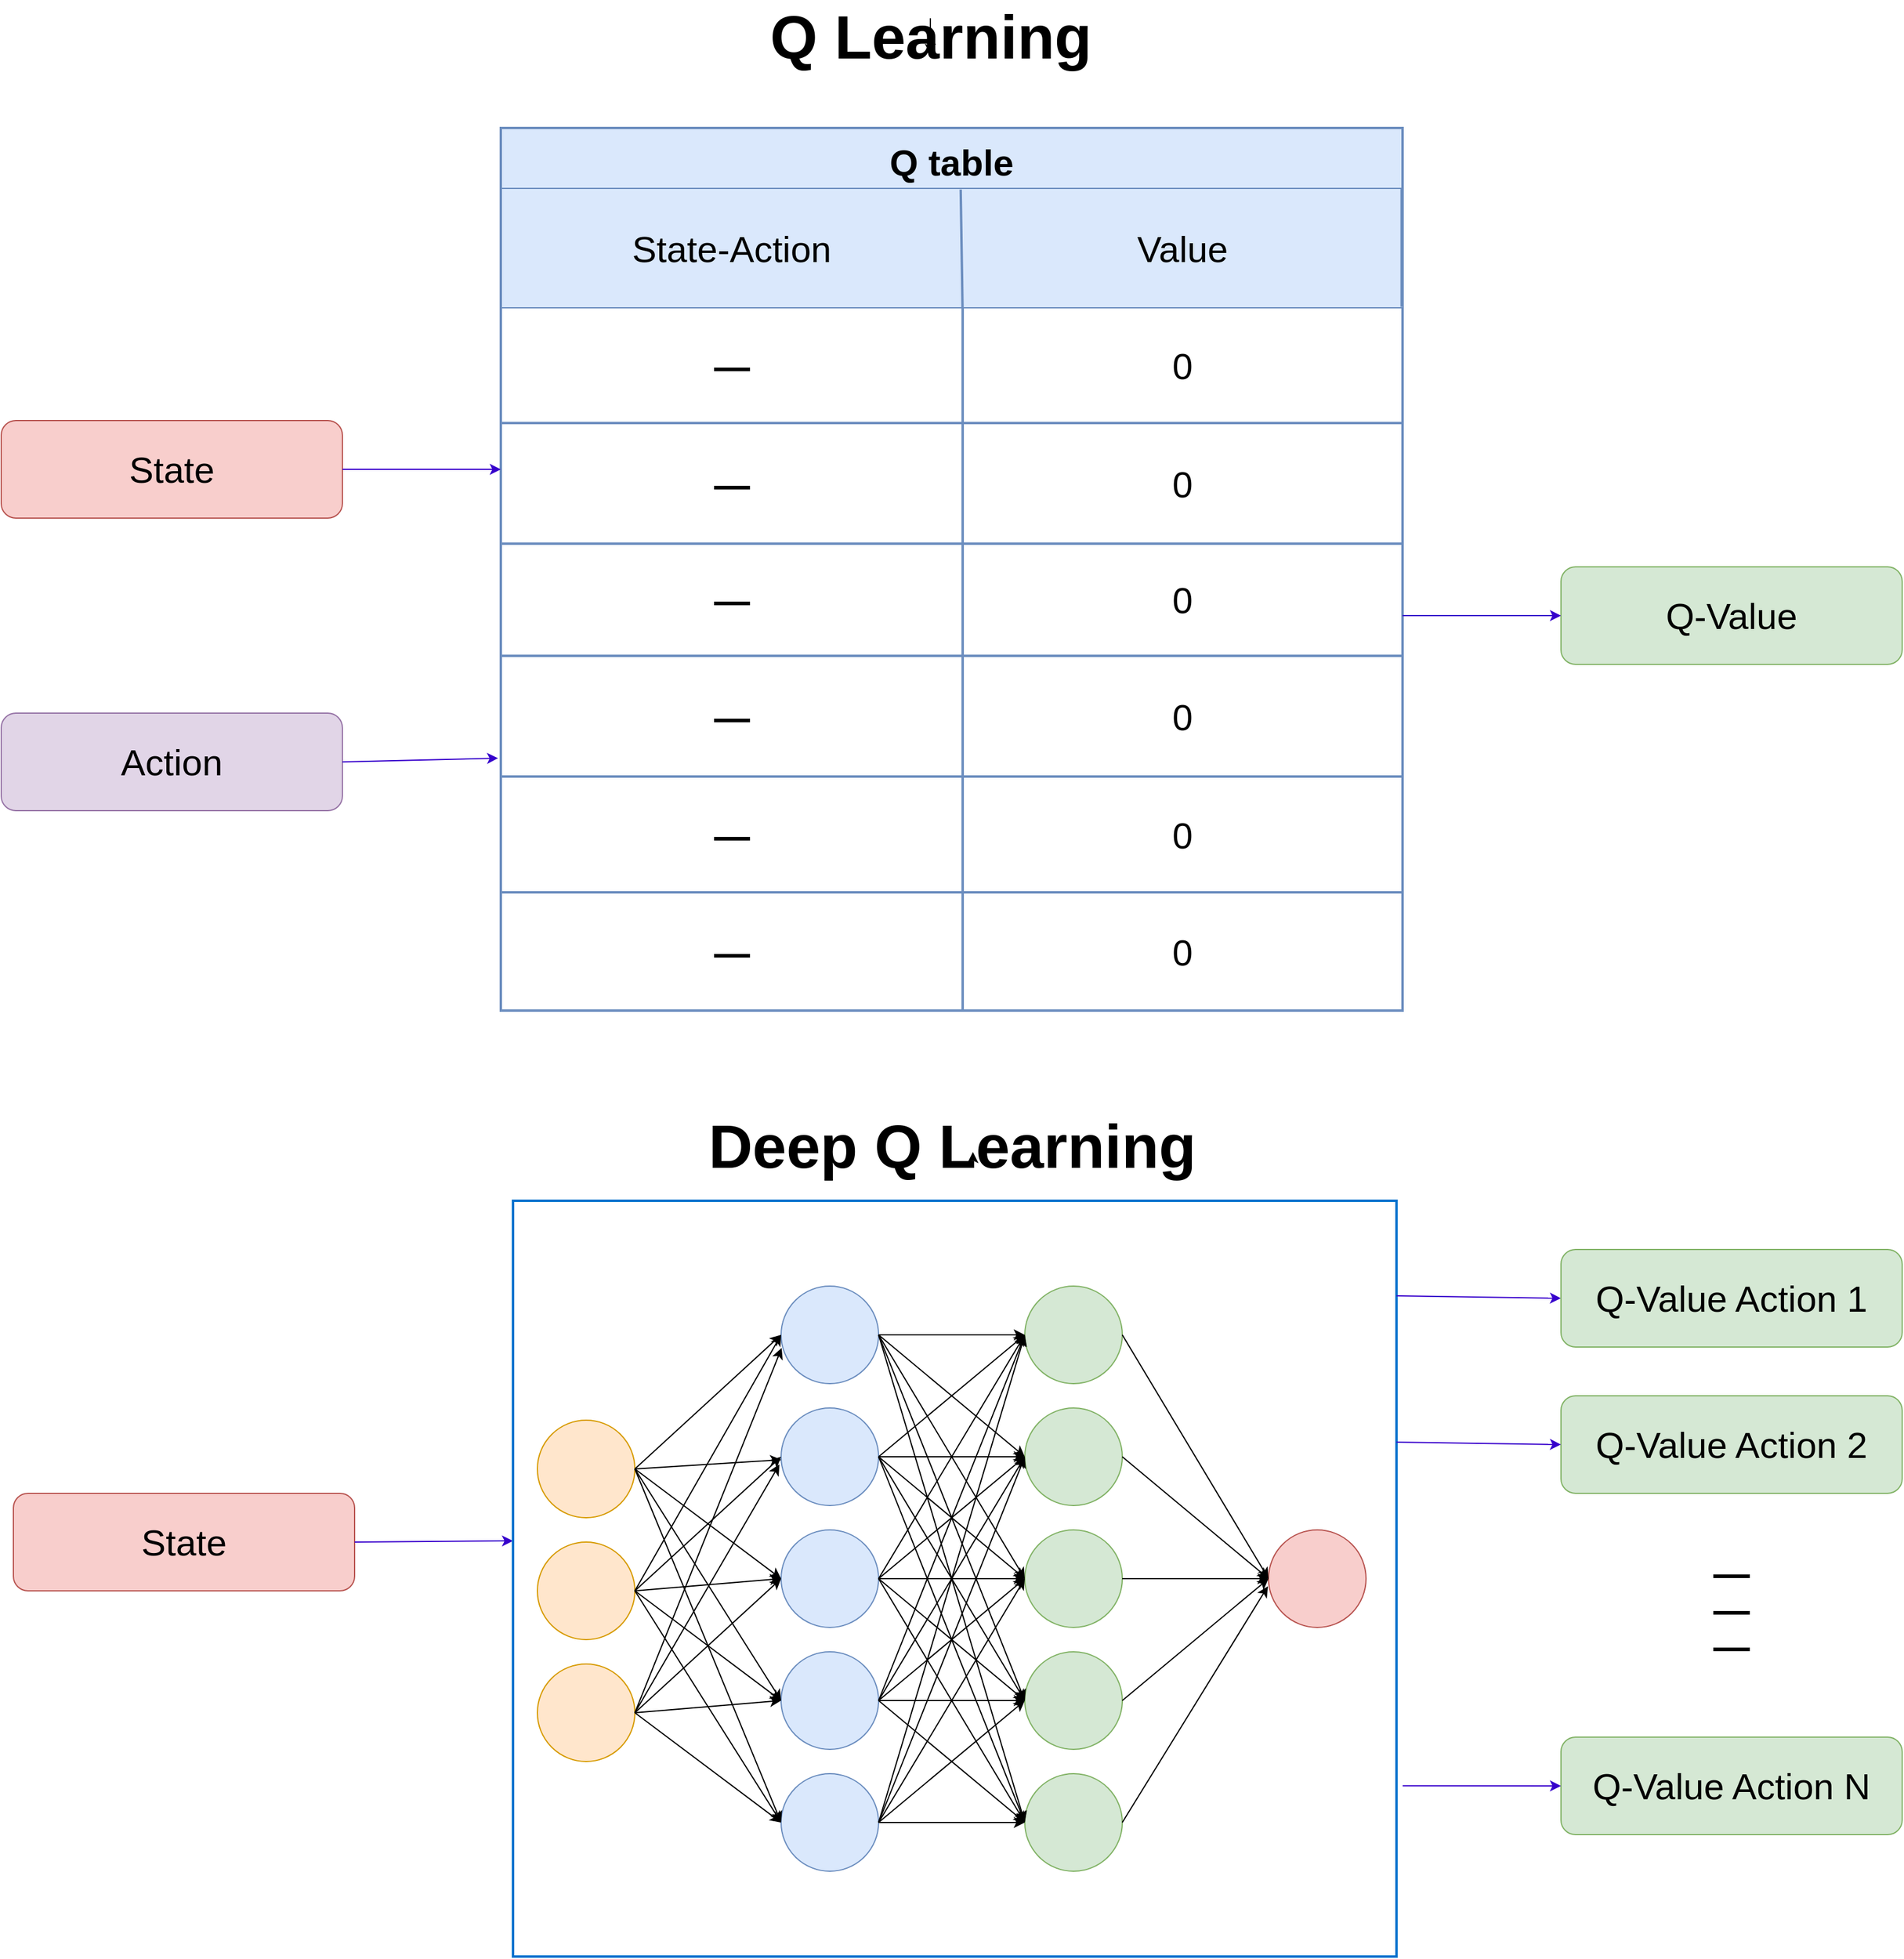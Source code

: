 <mxfile version="21.1.7" type="device">
  <diagram name="Page-1" id="Z9gK9LIWbVvcOf8o23d2">
    <mxGraphModel dx="6338" dy="4316" grid="1" gridSize="10" guides="1" tooltips="1" connect="1" arrows="1" fold="1" page="1" pageScale="1" pageWidth="850" pageHeight="1100" math="0" shadow="0">
      <root>
        <mxCell id="0" />
        <mxCell id="1" parent="0" />
        <mxCell id="xJhnfynAFVNyftUKvXe--17" value="Q table" style="shape=table;startSize=50;container=1;collapsible=0;childLayout=tableLayout;strokeColor=#6C8EBF;fontSize=30;fillColor=#dae8fc;strokeWidth=2;fontStyle=1" parent="1" vertex="1">
          <mxGeometry x="50" y="-40" width="740" height="724" as="geometry" />
        </mxCell>
        <mxCell id="xJhnfynAFVNyftUKvXe--33" style="shape=tableRow;horizontal=0;startSize=0;swimlaneHead=0;swimlaneBody=0;strokeColor=default;top=0;left=0;bottom=0;right=0;collapsible=0;dropTarget=0;fillColor=none;points=[[0,0.5],[1,0.5]];portConstraint=eastwest;fontSize=16;strokeWidth=17;" parent="xJhnfynAFVNyftUKvXe--17" vertex="1">
          <mxGeometry y="50" width="740" height="97" as="geometry" />
        </mxCell>
        <mxCell id="xJhnfynAFVNyftUKvXe--34" value="&lt;font style=&quot;font-size: 30px;&quot;&gt;State-Action&lt;/font&gt;" style="shape=partialRectangle;html=1;whiteSpace=wrap;connectable=0;strokeColor=default;overflow=hidden;fillColor=#dae8fc;top=0;left=0;bottom=0;right=0;pointerEvents=1;fontSize=16;strokeWidth=2;" parent="xJhnfynAFVNyftUKvXe--33" vertex="1">
          <mxGeometry width="379" height="97" as="geometry">
            <mxRectangle width="379" height="97" as="alternateBounds" />
          </mxGeometry>
        </mxCell>
        <mxCell id="xJhnfynAFVNyftUKvXe--35" value="&lt;font style=&quot;font-size: 30px;&quot;&gt;Value&lt;/font&gt;" style="shape=partialRectangle;html=1;whiteSpace=wrap;connectable=0;strokeColor=#6c8ebf;overflow=hidden;fillColor=#dae8fc;top=0;left=0;bottom=0;right=0;pointerEvents=1;fontSize=16;strokeWidth=2;" parent="xJhnfynAFVNyftUKvXe--33" vertex="1">
          <mxGeometry x="379" width="361" height="97" as="geometry">
            <mxRectangle width="361" height="97" as="alternateBounds" />
          </mxGeometry>
        </mxCell>
        <mxCell id="xJhnfynAFVNyftUKvXe--18" value="" style="shape=tableRow;horizontal=0;startSize=0;swimlaneHead=0;swimlaneBody=0;strokeColor=inherit;top=0;left=0;bottom=0;right=0;collapsible=0;dropTarget=0;fillColor=none;points=[[0,0.5],[1,0.5]];portConstraint=eastwest;fontSize=16;" parent="xJhnfynAFVNyftUKvXe--17" vertex="1">
          <mxGeometry y="147" width="740" height="95" as="geometry" />
        </mxCell>
        <mxCell id="xJhnfynAFVNyftUKvXe--30" value="&lt;font style=&quot;font-size: 30px;&quot;&gt;&lt;b&gt;—&lt;/b&gt;&lt;/font&gt;" style="shape=partialRectangle;html=1;whiteSpace=wrap;connectable=0;strokeColor=inherit;overflow=hidden;fillColor=none;top=0;left=0;bottom=0;right=0;pointerEvents=1;fontSize=16;" parent="xJhnfynAFVNyftUKvXe--18" vertex="1">
          <mxGeometry width="379" height="95" as="geometry">
            <mxRectangle width="379" height="95" as="alternateBounds" />
          </mxGeometry>
        </mxCell>
        <mxCell id="xJhnfynAFVNyftUKvXe--19" value="&lt;font style=&quot;font-size: 30px;&quot;&gt;0&lt;/font&gt;" style="shape=partialRectangle;html=1;whiteSpace=wrap;connectable=0;strokeColor=inherit;overflow=hidden;fillColor=none;top=0;left=0;bottom=0;right=0;pointerEvents=1;fontSize=16;" parent="xJhnfynAFVNyftUKvXe--18" vertex="1">
          <mxGeometry x="379" width="361" height="95" as="geometry">
            <mxRectangle width="361" height="95" as="alternateBounds" />
          </mxGeometry>
        </mxCell>
        <mxCell id="xJhnfynAFVNyftUKvXe--22" value="" style="shape=tableRow;horizontal=0;startSize=0;swimlaneHead=0;swimlaneBody=0;strokeColor=inherit;top=0;left=0;bottom=0;right=0;collapsible=0;dropTarget=0;fillColor=none;points=[[0,0.5],[1,0.5]];portConstraint=eastwest;fontSize=16;" parent="xJhnfynAFVNyftUKvXe--17" vertex="1">
          <mxGeometry y="242" width="740" height="99" as="geometry" />
        </mxCell>
        <mxCell id="xJhnfynAFVNyftUKvXe--31" value="—" style="shape=partialRectangle;html=1;whiteSpace=wrap;connectable=0;strokeColor=inherit;overflow=hidden;fillColor=none;top=0;left=0;bottom=0;right=0;pointerEvents=1;fontSize=30;fontStyle=1" parent="xJhnfynAFVNyftUKvXe--22" vertex="1">
          <mxGeometry width="379" height="99" as="geometry">
            <mxRectangle width="379" height="99" as="alternateBounds" />
          </mxGeometry>
        </mxCell>
        <mxCell id="xJhnfynAFVNyftUKvXe--23" value="&lt;font style=&quot;font-size: 30px;&quot;&gt;0&lt;/font&gt;" style="shape=partialRectangle;html=1;whiteSpace=wrap;connectable=0;strokeColor=inherit;overflow=hidden;fillColor=none;top=0;left=0;bottom=0;right=0;pointerEvents=1;fontSize=16;" parent="xJhnfynAFVNyftUKvXe--22" vertex="1">
          <mxGeometry x="379" width="361" height="99" as="geometry">
            <mxRectangle width="361" height="99" as="alternateBounds" />
          </mxGeometry>
        </mxCell>
        <mxCell id="xJhnfynAFVNyftUKvXe--26" value="" style="shape=tableRow;horizontal=0;startSize=0;swimlaneHead=0;swimlaneBody=0;strokeColor=inherit;top=0;left=0;bottom=0;right=0;collapsible=0;dropTarget=0;fillColor=none;points=[[0,0.5],[1,0.5]];portConstraint=eastwest;fontSize=16;" parent="xJhnfynAFVNyftUKvXe--17" vertex="1">
          <mxGeometry y="341" width="740" height="92" as="geometry" />
        </mxCell>
        <mxCell id="xJhnfynAFVNyftUKvXe--32" value="—" style="shape=partialRectangle;html=1;whiteSpace=wrap;connectable=0;strokeColor=inherit;overflow=hidden;fillColor=none;top=0;left=0;bottom=0;right=0;pointerEvents=1;fontSize=30;fontStyle=1" parent="xJhnfynAFVNyftUKvXe--26" vertex="1">
          <mxGeometry width="379" height="92" as="geometry">
            <mxRectangle width="379" height="92" as="alternateBounds" />
          </mxGeometry>
        </mxCell>
        <mxCell id="xJhnfynAFVNyftUKvXe--27" value="&lt;font style=&quot;font-size: 30px;&quot;&gt;0&lt;/font&gt;" style="shape=partialRectangle;html=1;whiteSpace=wrap;connectable=0;strokeColor=inherit;overflow=hidden;fillColor=none;top=0;left=0;bottom=0;right=0;pointerEvents=1;fontSize=16;" parent="xJhnfynAFVNyftUKvXe--26" vertex="1">
          <mxGeometry x="379" width="361" height="92" as="geometry">
            <mxRectangle width="361" height="92" as="alternateBounds" />
          </mxGeometry>
        </mxCell>
        <mxCell id="xJhnfynAFVNyftUKvXe--38" value="" style="shape=tableRow;horizontal=0;startSize=0;swimlaneHead=0;swimlaneBody=0;strokeColor=inherit;top=0;left=0;bottom=0;right=0;collapsible=0;dropTarget=0;fillColor=none;points=[[0,0.5],[1,0.5]];portConstraint=eastwest;fontSize=16;" parent="xJhnfynAFVNyftUKvXe--17" vertex="1">
          <mxGeometry y="433" width="740" height="99" as="geometry" />
        </mxCell>
        <mxCell id="xJhnfynAFVNyftUKvXe--39" value="—" style="shape=partialRectangle;html=1;whiteSpace=wrap;connectable=0;strokeColor=inherit;overflow=hidden;fillColor=none;top=0;left=0;bottom=0;right=0;pointerEvents=1;fontSize=30;fontStyle=1" parent="xJhnfynAFVNyftUKvXe--38" vertex="1">
          <mxGeometry width="379" height="99" as="geometry">
            <mxRectangle width="379" height="99" as="alternateBounds" />
          </mxGeometry>
        </mxCell>
        <mxCell id="xJhnfynAFVNyftUKvXe--40" value="0" style="shape=partialRectangle;html=1;whiteSpace=wrap;connectable=0;strokeColor=inherit;overflow=hidden;fillColor=none;top=0;left=0;bottom=0;right=0;pointerEvents=1;fontSize=30;" parent="xJhnfynAFVNyftUKvXe--38" vertex="1">
          <mxGeometry x="379" width="361" height="99" as="geometry">
            <mxRectangle width="361" height="99" as="alternateBounds" />
          </mxGeometry>
        </mxCell>
        <mxCell id="xJhnfynAFVNyftUKvXe--42" value="" style="shape=tableRow;horizontal=0;startSize=0;swimlaneHead=0;swimlaneBody=0;strokeColor=inherit;top=0;left=0;bottom=0;right=0;collapsible=0;dropTarget=0;fillColor=none;points=[[0,0.5],[1,0.5]];portConstraint=eastwest;fontSize=16;" parent="xJhnfynAFVNyftUKvXe--17" vertex="1">
          <mxGeometry y="532" width="740" height="95" as="geometry" />
        </mxCell>
        <mxCell id="xJhnfynAFVNyftUKvXe--43" value="—" style="shape=partialRectangle;html=1;whiteSpace=wrap;connectable=0;strokeColor=inherit;overflow=hidden;fillColor=none;top=0;left=0;bottom=0;right=0;pointerEvents=1;fontSize=30;fontStyle=1" parent="xJhnfynAFVNyftUKvXe--42" vertex="1">
          <mxGeometry width="379" height="95" as="geometry">
            <mxRectangle width="379" height="95" as="alternateBounds" />
          </mxGeometry>
        </mxCell>
        <mxCell id="xJhnfynAFVNyftUKvXe--44" value="0" style="shape=partialRectangle;html=1;whiteSpace=wrap;connectable=0;strokeColor=inherit;overflow=hidden;fillColor=none;top=0;left=0;bottom=0;right=0;pointerEvents=1;fontSize=30;" parent="xJhnfynAFVNyftUKvXe--42" vertex="1">
          <mxGeometry x="379" width="361" height="95" as="geometry">
            <mxRectangle width="361" height="95" as="alternateBounds" />
          </mxGeometry>
        </mxCell>
        <mxCell id="xJhnfynAFVNyftUKvXe--45" value="" style="shape=tableRow;horizontal=0;startSize=0;swimlaneHead=0;swimlaneBody=0;strokeColor=inherit;top=0;left=0;bottom=0;right=0;collapsible=0;dropTarget=0;fillColor=none;points=[[0,0.5],[1,0.5]];portConstraint=eastwest;fontSize=16;" parent="xJhnfynAFVNyftUKvXe--17" vertex="1">
          <mxGeometry y="627" width="740" height="97" as="geometry" />
        </mxCell>
        <mxCell id="xJhnfynAFVNyftUKvXe--46" value="—" style="shape=partialRectangle;html=1;whiteSpace=wrap;connectable=0;strokeColor=inherit;overflow=hidden;fillColor=none;top=0;left=0;bottom=0;right=0;pointerEvents=1;fontSize=30;fontStyle=1" parent="xJhnfynAFVNyftUKvXe--45" vertex="1">
          <mxGeometry width="379" height="97" as="geometry">
            <mxRectangle width="379" height="97" as="alternateBounds" />
          </mxGeometry>
        </mxCell>
        <mxCell id="xJhnfynAFVNyftUKvXe--47" value="0" style="shape=partialRectangle;html=1;whiteSpace=wrap;connectable=0;strokeColor=inherit;overflow=hidden;fillColor=none;top=0;left=0;bottom=0;right=0;pointerEvents=1;fontSize=30;" parent="xJhnfynAFVNyftUKvXe--45" vertex="1">
          <mxGeometry x="379" width="361" height="97" as="geometry">
            <mxRectangle width="361" height="97" as="alternateBounds" />
          </mxGeometry>
        </mxCell>
        <mxCell id="924K4C8H1iJHEnkEFE0U-1" value="" style="endArrow=none;html=1;rounded=0;strokeWidth=2;exitX=0.999;exitY=-0.003;exitDx=0;exitDy=0;exitPerimeter=0;entryX=0.999;entryY=0.998;entryDx=0;entryDy=0;entryPerimeter=0;startSize=17;endSize=30;sourcePerimeterSpacing=13;targetPerimeterSpacing=14;strokeColor=#6C8EBF;" edge="1" parent="xJhnfynAFVNyftUKvXe--17" source="xJhnfynAFVNyftUKvXe--33" target="xJhnfynAFVNyftUKvXe--33">
          <mxGeometry width="50" height="50" relative="1" as="geometry">
            <mxPoint x="800" y="30" as="sourcePoint" />
            <mxPoint x="790" y="60" as="targetPoint" />
            <Array as="points" />
          </mxGeometry>
        </mxCell>
        <mxCell id="924K4C8H1iJHEnkEFE0U-2" value="" style="endArrow=none;html=1;rounded=0;strokeWidth=2;entryX=0.512;entryY=1.005;entryDx=0;entryDy=0;entryPerimeter=0;startSize=17;endSize=30;sourcePerimeterSpacing=13;targetPerimeterSpacing=14;strokeColor=#6C8EBF;exitX=0.51;exitY=0.005;exitDx=0;exitDy=0;exitPerimeter=0;" edge="1" parent="xJhnfynAFVNyftUKvXe--17" source="xJhnfynAFVNyftUKvXe--33" target="xJhnfynAFVNyftUKvXe--33">
          <mxGeometry width="50" height="50" relative="1" as="geometry">
            <mxPoint x="380" y="50" as="sourcePoint" />
            <mxPoint x="380" y="133" as="targetPoint" />
            <Array as="points" />
          </mxGeometry>
        </mxCell>
        <mxCell id="924K4C8H1iJHEnkEFE0U-5" value="" style="endArrow=none;html=1;rounded=0;strokeWidth=2;exitX=0;exitY=-0.004;exitDx=0;exitDy=0;exitPerimeter=0;entryX=0;entryY=1.002;entryDx=0;entryDy=0;entryPerimeter=0;startSize=17;endSize=30;sourcePerimeterSpacing=13;targetPerimeterSpacing=14;strokeColor=#6C8EBF;" edge="1" parent="xJhnfynAFVNyftUKvXe--17" source="xJhnfynAFVNyftUKvXe--33" target="xJhnfynAFVNyftUKvXe--33">
          <mxGeometry width="50" height="50" relative="1" as="geometry">
            <mxPoint x="10" y="50" as="sourcePoint" />
            <mxPoint x="10" y="140" as="targetPoint" />
            <Array as="points" />
          </mxGeometry>
        </mxCell>
        <mxCell id="xJhnfynAFVNyftUKvXe--2" value="&lt;font style=&quot;font-size: 30px;&quot;&gt;Action&lt;/font&gt;" style="rounded=1;whiteSpace=wrap;html=1;fillColor=#e1d5e7;strokeColor=#9673a6;" parent="1" vertex="1">
          <mxGeometry x="-360" y="440" width="280" height="80" as="geometry" />
        </mxCell>
        <mxCell id="xJhnfynAFVNyftUKvXe--3" value="&lt;font style=&quot;font-size: 30px;&quot;&gt;State&lt;/font&gt;" style="rounded=1;whiteSpace=wrap;html=1;fillColor=#f8cecc;strokeColor=#b85450;" parent="1" vertex="1">
          <mxGeometry x="-360" y="200" width="280" height="80" as="geometry" />
        </mxCell>
        <mxCell id="xJhnfynAFVNyftUKvXe--48" value="Q-Value" style="rounded=1;whiteSpace=wrap;html=1;fillColor=#d5e8d4;strokeColor=#82b366;fontSize=30;" parent="1" vertex="1">
          <mxGeometry x="920" y="320" width="280" height="80" as="geometry" />
        </mxCell>
        <mxCell id="xJhnfynAFVNyftUKvXe--55" value="" style="endArrow=classic;html=1;rounded=0;exitX=1;exitY=0.5;exitDx=0;exitDy=0;fillColor=#6a00ff;strokeColor=#3700CC;" parent="1" source="xJhnfynAFVNyftUKvXe--3" edge="1">
          <mxGeometry width="50" height="50" relative="1" as="geometry">
            <mxPoint x="90" y="310" as="sourcePoint" />
            <mxPoint x="50" y="240" as="targetPoint" />
          </mxGeometry>
        </mxCell>
        <mxCell id="xJhnfynAFVNyftUKvXe--56" value="" style="endArrow=classic;html=1;rounded=0;exitX=1;exitY=0.5;exitDx=0;exitDy=0;fillColor=#6a00ff;strokeColor=#3700CC;entryX=-0.003;entryY=0.848;entryDx=0;entryDy=0;entryPerimeter=0;" parent="1" source="xJhnfynAFVNyftUKvXe--2" target="xJhnfynAFVNyftUKvXe--38" edge="1">
          <mxGeometry width="50" height="50" relative="1" as="geometry">
            <mxPoint x="10" y="290" as="sourcePoint" />
            <mxPoint x="50" y="470" as="targetPoint" />
          </mxGeometry>
        </mxCell>
        <mxCell id="xJhnfynAFVNyftUKvXe--57" value="" style="endArrow=classic;html=1;rounded=0;entryX=0;entryY=0.5;entryDx=0;entryDy=0;fillColor=#6a00ff;strokeColor=#3700CC;" parent="1" target="xJhnfynAFVNyftUKvXe--48" edge="1">
          <mxGeometry width="50" height="50" relative="1" as="geometry">
            <mxPoint x="790" y="360" as="sourcePoint" />
            <mxPoint x="220" y="240" as="targetPoint" />
          </mxGeometry>
        </mxCell>
        <mxCell id="xJhnfynAFVNyftUKvXe--58" value="&lt;font style=&quot;font-size: 50px;&quot;&gt;Q Learning&lt;/font&gt;" style="text;html=1;strokeColor=none;fillColor=none;align=center;verticalAlign=middle;whiteSpace=wrap;rounded=0;fontSize=50;fontStyle=1" parent="1" vertex="1">
          <mxGeometry x="247.5" y="-130" width="310" height="30" as="geometry" />
        </mxCell>
        <mxCell id="xJhnfynAFVNyftUKvXe--59" value="&lt;font style=&quot;font-size: 50px;&quot;&gt;Deep Q Learning&lt;/font&gt;" style="text;html=1;strokeColor=none;fillColor=none;align=center;verticalAlign=middle;whiteSpace=wrap;rounded=0;fontSize=50;fontStyle=1" parent="1" vertex="1">
          <mxGeometry x="217.5" y="780" width="405" height="30" as="geometry" />
        </mxCell>
        <mxCell id="xJhnfynAFVNyftUKvXe--60" value="&lt;font style=&quot;font-size: 30px;&quot;&gt;State&lt;/font&gt;" style="rounded=1;whiteSpace=wrap;html=1;fillColor=#f8cecc;strokeColor=#b85450;" parent="1" vertex="1">
          <mxGeometry x="-350" y="1080" width="280" height="80" as="geometry" />
        </mxCell>
        <mxCell id="xJhnfynAFVNyftUKvXe--61" value="" style="endArrow=classic;html=1;rounded=0;exitX=1;exitY=0.5;exitDx=0;exitDy=0;entryX=0;entryY=0.45;entryDx=0;entryDy=0;entryPerimeter=0;fillColor=#6a00ff;strokeColor=#3700CC;" parent="1" source="xJhnfynAFVNyftUKvXe--60" target="xJhnfynAFVNyftUKvXe--63" edge="1">
          <mxGeometry width="50" height="50" relative="1" as="geometry">
            <mxPoint x="110" y="1120" as="sourcePoint" />
            <mxPoint x="28" y="1067" as="targetPoint" />
          </mxGeometry>
        </mxCell>
        <mxCell id="xJhnfynAFVNyftUKvXe--63" value="" style="rounded=0;whiteSpace=wrap;html=1;strokeWidth=2;strokeColor=#0072CE;" parent="1" vertex="1">
          <mxGeometry x="60" y="840" width="725" height="620" as="geometry" />
        </mxCell>
        <mxCell id="xJhnfynAFVNyftUKvXe--67" value="" style="ellipse;whiteSpace=wrap;html=1;aspect=fixed;fillColor=#dae8fc;strokeColor=#6c8ebf;" parent="1" vertex="1">
          <mxGeometry x="280" y="910" width="80" height="80" as="geometry" />
        </mxCell>
        <mxCell id="xJhnfynAFVNyftUKvXe--68" value="" style="ellipse;whiteSpace=wrap;html=1;aspect=fixed;fillColor=#dae8fc;strokeColor=#6c8ebf;" parent="1" vertex="1">
          <mxGeometry x="280" y="1010" width="80" height="80" as="geometry" />
        </mxCell>
        <mxCell id="xJhnfynAFVNyftUKvXe--74" value="" style="ellipse;whiteSpace=wrap;html=1;aspect=fixed;fillColor=#dae8fc;strokeColor=#6c8ebf;" parent="1" vertex="1">
          <mxGeometry x="280" y="1110" width="80" height="80" as="geometry" />
        </mxCell>
        <mxCell id="xJhnfynAFVNyftUKvXe--83" style="edgeStyle=orthogonalEdgeStyle;rounded=0;orthogonalLoop=1;jettySize=auto;html=1;exitX=0.5;exitY=1;exitDx=0;exitDy=0;entryX=0.543;entryY=0.667;entryDx=0;entryDy=0;entryPerimeter=0;" parent="1" source="xJhnfynAFVNyftUKvXe--59" target="xJhnfynAFVNyftUKvXe--59" edge="1">
          <mxGeometry relative="1" as="geometry" />
        </mxCell>
        <mxCell id="xJhnfynAFVNyftUKvXe--84" value="" style="ellipse;whiteSpace=wrap;html=1;aspect=fixed;fillColor=#dae8fc;strokeColor=#6c8ebf;" parent="1" vertex="1">
          <mxGeometry x="280" y="1210" width="80" height="80" as="geometry" />
        </mxCell>
        <mxCell id="xJhnfynAFVNyftUKvXe--85" value="" style="ellipse;whiteSpace=wrap;html=1;aspect=fixed;fillColor=#dae8fc;strokeColor=#6c8ebf;" parent="1" vertex="1">
          <mxGeometry x="280" y="1310" width="80" height="80" as="geometry" />
        </mxCell>
        <mxCell id="xJhnfynAFVNyftUKvXe--86" value="" style="ellipse;whiteSpace=wrap;html=1;aspect=fixed;fillColor=#d5e8d4;strokeColor=#82b366;" parent="1" vertex="1">
          <mxGeometry x="480" y="910" width="80" height="80" as="geometry" />
        </mxCell>
        <mxCell id="xJhnfynAFVNyftUKvXe--87" value="" style="ellipse;whiteSpace=wrap;html=1;aspect=fixed;fillColor=#d5e8d4;strokeColor=#82b366;" parent="1" vertex="1">
          <mxGeometry x="480" y="1010" width="80" height="80" as="geometry" />
        </mxCell>
        <mxCell id="xJhnfynAFVNyftUKvXe--88" value="" style="ellipse;whiteSpace=wrap;html=1;aspect=fixed;fillColor=#d5e8d4;strokeColor=#82b366;" parent="1" vertex="1">
          <mxGeometry x="480" y="1110" width="80" height="80" as="geometry" />
        </mxCell>
        <mxCell id="xJhnfynAFVNyftUKvXe--89" value="" style="ellipse;whiteSpace=wrap;html=1;aspect=fixed;fillColor=#d5e8d4;strokeColor=#82b366;" parent="1" vertex="1">
          <mxGeometry x="480" y="1210" width="80" height="80" as="geometry" />
        </mxCell>
        <mxCell id="xJhnfynAFVNyftUKvXe--90" value="" style="ellipse;whiteSpace=wrap;html=1;aspect=fixed;fillColor=#d5e8d4;strokeColor=#82b366;" parent="1" vertex="1">
          <mxGeometry x="480" y="1310" width="80" height="80" as="geometry" />
        </mxCell>
        <mxCell id="xJhnfynAFVNyftUKvXe--91" value="" style="ellipse;whiteSpace=wrap;html=1;aspect=fixed;fillColor=#ffe6cc;strokeColor=#d79b00;" parent="1" vertex="1">
          <mxGeometry x="80" y="1020" width="80" height="80" as="geometry" />
        </mxCell>
        <mxCell id="xJhnfynAFVNyftUKvXe--92" value="" style="ellipse;whiteSpace=wrap;html=1;aspect=fixed;fillColor=#ffe6cc;strokeColor=#d79b00;" parent="1" vertex="1">
          <mxGeometry x="80" y="1120" width="80" height="80" as="geometry" />
        </mxCell>
        <mxCell id="xJhnfynAFVNyftUKvXe--93" value="" style="ellipse;whiteSpace=wrap;html=1;aspect=fixed;fillColor=#ffe6cc;strokeColor=#d79b00;" parent="1" vertex="1">
          <mxGeometry x="80" y="1220" width="80" height="80" as="geometry" />
        </mxCell>
        <mxCell id="xJhnfynAFVNyftUKvXe--95" value="" style="ellipse;whiteSpace=wrap;html=1;aspect=fixed;fillColor=#f8cecc;strokeColor=#b85450;" parent="1" vertex="1">
          <mxGeometry x="680" y="1110" width="80" height="80" as="geometry" />
        </mxCell>
        <mxCell id="xJhnfynAFVNyftUKvXe--97" value="" style="endArrow=classic;html=1;rounded=0;exitX=1;exitY=0.5;exitDx=0;exitDy=0;entryX=0;entryY=0.5;entryDx=0;entryDy=0;" parent="1" source="xJhnfynAFVNyftUKvXe--91" target="xJhnfynAFVNyftUKvXe--67" edge="1">
          <mxGeometry width="50" height="50" relative="1" as="geometry">
            <mxPoint x="-270" y="1290" as="sourcePoint" />
            <mxPoint x="-220" y="1240" as="targetPoint" />
          </mxGeometry>
        </mxCell>
        <mxCell id="xJhnfynAFVNyftUKvXe--98" value="" style="endArrow=classic;html=1;rounded=0;exitX=1;exitY=0.5;exitDx=0;exitDy=0;" parent="1" source="xJhnfynAFVNyftUKvXe--91" target="xJhnfynAFVNyftUKvXe--68" edge="1">
          <mxGeometry width="50" height="50" relative="1" as="geometry">
            <mxPoint x="180" y="1120" as="sourcePoint" />
            <mxPoint x="230" y="1070" as="targetPoint" />
          </mxGeometry>
        </mxCell>
        <mxCell id="xJhnfynAFVNyftUKvXe--99" value="" style="endArrow=classic;html=1;rounded=0;entryX=0;entryY=0.5;entryDx=0;entryDy=0;" parent="1" target="xJhnfynAFVNyftUKvXe--74" edge="1">
          <mxGeometry width="50" height="50" relative="1" as="geometry">
            <mxPoint x="160" y="1060" as="sourcePoint" />
            <mxPoint x="-130" y="1270" as="targetPoint" />
          </mxGeometry>
        </mxCell>
        <mxCell id="xJhnfynAFVNyftUKvXe--100" value="" style="endArrow=classic;html=1;rounded=0;entryX=0;entryY=0.5;entryDx=0;entryDy=0;" parent="1" target="xJhnfynAFVNyftUKvXe--84" edge="1">
          <mxGeometry width="50" height="50" relative="1" as="geometry">
            <mxPoint x="160" y="1060" as="sourcePoint" />
            <mxPoint x="-180" y="1350" as="targetPoint" />
          </mxGeometry>
        </mxCell>
        <mxCell id="xJhnfynAFVNyftUKvXe--101" value="" style="endArrow=classic;html=1;rounded=0;exitX=1;exitY=0.5;exitDx=0;exitDy=0;entryX=0;entryY=0.5;entryDx=0;entryDy=0;" parent="1" source="xJhnfynAFVNyftUKvXe--91" target="xJhnfynAFVNyftUKvXe--85" edge="1">
          <mxGeometry width="50" height="50" relative="1" as="geometry">
            <mxPoint x="-220" y="1360" as="sourcePoint" />
            <mxPoint x="-170" y="1310" as="targetPoint" />
          </mxGeometry>
        </mxCell>
        <mxCell id="xJhnfynAFVNyftUKvXe--102" value="" style="endArrow=classic;html=1;rounded=0;exitX=1;exitY=0.5;exitDx=0;exitDy=0;entryX=0;entryY=0.5;entryDx=0;entryDy=0;" parent="1" source="xJhnfynAFVNyftUKvXe--92" target="xJhnfynAFVNyftUKvXe--67" edge="1">
          <mxGeometry width="50" height="50" relative="1" as="geometry">
            <mxPoint x="-220" y="1380" as="sourcePoint" />
            <mxPoint x="-170" y="1330" as="targetPoint" />
          </mxGeometry>
        </mxCell>
        <mxCell id="xJhnfynAFVNyftUKvXe--103" value="" style="endArrow=classic;html=1;rounded=0;entryX=0;entryY=0.5;entryDx=0;entryDy=0;" parent="1" target="xJhnfynAFVNyftUKvXe--68" edge="1">
          <mxGeometry width="50" height="50" relative="1" as="geometry">
            <mxPoint x="160" y="1160" as="sourcePoint" />
            <mxPoint x="-150" y="1300" as="targetPoint" />
          </mxGeometry>
        </mxCell>
        <mxCell id="xJhnfynAFVNyftUKvXe--104" value="" style="endArrow=classic;html=1;rounded=0;entryX=0;entryY=0.5;entryDx=0;entryDy=0;" parent="1" target="xJhnfynAFVNyftUKvXe--74" edge="1">
          <mxGeometry width="50" height="50" relative="1" as="geometry">
            <mxPoint x="160" y="1160" as="sourcePoint" />
            <mxPoint x="-280" y="1290" as="targetPoint" />
          </mxGeometry>
        </mxCell>
        <mxCell id="xJhnfynAFVNyftUKvXe--105" value="" style="endArrow=classic;html=1;rounded=0;exitX=1;exitY=0.5;exitDx=0;exitDy=0;entryX=0;entryY=0.5;entryDx=0;entryDy=0;" parent="1" source="xJhnfynAFVNyftUKvXe--92" target="xJhnfynAFVNyftUKvXe--84" edge="1">
          <mxGeometry width="50" height="50" relative="1" as="geometry">
            <mxPoint x="-120" y="1390" as="sourcePoint" />
            <mxPoint x="-70" y="1340" as="targetPoint" />
          </mxGeometry>
        </mxCell>
        <mxCell id="xJhnfynAFVNyftUKvXe--106" value="" style="endArrow=classic;html=1;rounded=0;entryX=0;entryY=0.5;entryDx=0;entryDy=0;" parent="1" target="xJhnfynAFVNyftUKvXe--85" edge="1">
          <mxGeometry width="50" height="50" relative="1" as="geometry">
            <mxPoint x="160" y="1160" as="sourcePoint" />
            <mxPoint x="-90" y="1340" as="targetPoint" />
          </mxGeometry>
        </mxCell>
        <mxCell id="xJhnfynAFVNyftUKvXe--107" value="" style="endArrow=classic;html=1;rounded=0;exitX=1;exitY=0.5;exitDx=0;exitDy=0;entryX=0.006;entryY=0.635;entryDx=0;entryDy=0;entryPerimeter=0;" parent="1" source="xJhnfynAFVNyftUKvXe--93" target="xJhnfynAFVNyftUKvXe--67" edge="1">
          <mxGeometry width="50" height="50" relative="1" as="geometry">
            <mxPoint x="-80" y="1390" as="sourcePoint" />
            <mxPoint x="-30" y="1340" as="targetPoint" />
          </mxGeometry>
        </mxCell>
        <mxCell id="xJhnfynAFVNyftUKvXe--108" value="" style="endArrow=classic;html=1;rounded=0;entryX=-0.017;entryY=0.578;entryDx=0;entryDy=0;entryPerimeter=0;" parent="1" target="xJhnfynAFVNyftUKvXe--68" edge="1">
          <mxGeometry width="50" height="50" relative="1" as="geometry">
            <mxPoint x="160" y="1260" as="sourcePoint" />
            <mxPoint x="-80" y="1320" as="targetPoint" />
          </mxGeometry>
        </mxCell>
        <mxCell id="xJhnfynAFVNyftUKvXe--109" value="" style="endArrow=classic;html=1;rounded=0;exitX=1;exitY=0.5;exitDx=0;exitDy=0;entryX=0;entryY=0.5;entryDx=0;entryDy=0;" parent="1" source="xJhnfynAFVNyftUKvXe--93" target="xJhnfynAFVNyftUKvXe--74" edge="1">
          <mxGeometry width="50" height="50" relative="1" as="geometry">
            <mxPoint x="170" y="1330" as="sourcePoint" />
            <mxPoint x="220" y="1280" as="targetPoint" />
          </mxGeometry>
        </mxCell>
        <mxCell id="xJhnfynAFVNyftUKvXe--110" value="" style="endArrow=classic;html=1;rounded=0;exitX=1;exitY=0.5;exitDx=0;exitDy=0;entryX=0;entryY=0.5;entryDx=0;entryDy=0;" parent="1" source="xJhnfynAFVNyftUKvXe--93" target="xJhnfynAFVNyftUKvXe--84" edge="1">
          <mxGeometry width="50" height="50" relative="1" as="geometry">
            <mxPoint x="-80" y="1370" as="sourcePoint" />
            <mxPoint x="-30" y="1320" as="targetPoint" />
          </mxGeometry>
        </mxCell>
        <mxCell id="xJhnfynAFVNyftUKvXe--111" value="" style="endArrow=classic;html=1;rounded=0;exitX=1;exitY=0.5;exitDx=0;exitDy=0;" parent="1" source="xJhnfynAFVNyftUKvXe--93" edge="1">
          <mxGeometry width="50" height="50" relative="1" as="geometry">
            <mxPoint x="-100" y="1390" as="sourcePoint" />
            <mxPoint x="280" y="1350" as="targetPoint" />
          </mxGeometry>
        </mxCell>
        <mxCell id="xJhnfynAFVNyftUKvXe--112" value="" style="endArrow=classic;html=1;rounded=0;exitX=1;exitY=0.5;exitDx=0;exitDy=0;" parent="1" source="xJhnfynAFVNyftUKvXe--67" target="xJhnfynAFVNyftUKvXe--86" edge="1">
          <mxGeometry width="50" height="50" relative="1" as="geometry">
            <mxPoint x="380" y="1180" as="sourcePoint" />
            <mxPoint x="430" y="1130" as="targetPoint" />
          </mxGeometry>
        </mxCell>
        <mxCell id="xJhnfynAFVNyftUKvXe--113" value="" style="endArrow=classic;html=1;rounded=0;entryX=0;entryY=0.5;entryDx=0;entryDy=0;" parent="1" target="xJhnfynAFVNyftUKvXe--87" edge="1">
          <mxGeometry width="50" height="50" relative="1" as="geometry">
            <mxPoint x="360" y="950" as="sourcePoint" />
            <mxPoint x="-50" y="1320" as="targetPoint" />
          </mxGeometry>
        </mxCell>
        <mxCell id="xJhnfynAFVNyftUKvXe--114" value="" style="endArrow=classic;html=1;rounded=0;exitX=1;exitY=0.5;exitDx=0;exitDy=0;entryX=0;entryY=0.5;entryDx=0;entryDy=0;" parent="1" source="xJhnfynAFVNyftUKvXe--67" target="xJhnfynAFVNyftUKvXe--88" edge="1">
          <mxGeometry width="50" height="50" relative="1" as="geometry">
            <mxPoint x="380" y="1250" as="sourcePoint" />
            <mxPoint x="430" y="1200" as="targetPoint" />
          </mxGeometry>
        </mxCell>
        <mxCell id="xJhnfynAFVNyftUKvXe--115" value="" style="endArrow=classic;html=1;rounded=0;entryX=0;entryY=0.5;entryDx=0;entryDy=0;" parent="1" target="xJhnfynAFVNyftUKvXe--89" edge="1">
          <mxGeometry width="50" height="50" relative="1" as="geometry">
            <mxPoint x="360" y="950" as="sourcePoint" />
            <mxPoint x="420" y="1170" as="targetPoint" />
          </mxGeometry>
        </mxCell>
        <mxCell id="xJhnfynAFVNyftUKvXe--116" value="" style="endArrow=classic;html=1;rounded=0;entryX=0;entryY=0.5;entryDx=0;entryDy=0;" parent="1" target="xJhnfynAFVNyftUKvXe--90" edge="1">
          <mxGeometry width="50" height="50" relative="1" as="geometry">
            <mxPoint x="360" y="950" as="sourcePoint" />
            <mxPoint x="-90" y="1350" as="targetPoint" />
          </mxGeometry>
        </mxCell>
        <mxCell id="xJhnfynAFVNyftUKvXe--117" value="" style="endArrow=classic;html=1;rounded=0;exitX=1;exitY=0.5;exitDx=0;exitDy=0;entryX=0;entryY=0.5;entryDx=0;entryDy=0;" parent="1" source="xJhnfynAFVNyftUKvXe--68" target="xJhnfynAFVNyftUKvXe--86" edge="1">
          <mxGeometry width="50" height="50" relative="1" as="geometry">
            <mxPoint x="-110" y="1450" as="sourcePoint" />
            <mxPoint x="-60" y="1400" as="targetPoint" />
          </mxGeometry>
        </mxCell>
        <mxCell id="xJhnfynAFVNyftUKvXe--118" value="" style="endArrow=classic;html=1;rounded=0;exitX=1;exitY=0.5;exitDx=0;exitDy=0;" parent="1" source="xJhnfynAFVNyftUKvXe--68" edge="1">
          <mxGeometry width="50" height="50" relative="1" as="geometry">
            <mxPoint x="160" y="1410" as="sourcePoint" />
            <mxPoint x="480" y="1050" as="targetPoint" />
          </mxGeometry>
        </mxCell>
        <mxCell id="xJhnfynAFVNyftUKvXe--119" value="" style="endArrow=classic;html=1;rounded=0;" parent="1" edge="1">
          <mxGeometry width="50" height="50" relative="1" as="geometry">
            <mxPoint x="360" y="1050" as="sourcePoint" />
            <mxPoint x="480" y="1150" as="targetPoint" />
          </mxGeometry>
        </mxCell>
        <mxCell id="xJhnfynAFVNyftUKvXe--120" value="" style="endArrow=classic;html=1;rounded=0;exitX=1;exitY=0.5;exitDx=0;exitDy=0;entryX=0;entryY=0.5;entryDx=0;entryDy=0;" parent="1" source="xJhnfynAFVNyftUKvXe--68" target="xJhnfynAFVNyftUKvXe--89" edge="1">
          <mxGeometry width="50" height="50" relative="1" as="geometry">
            <mxPoint x="380" y="1350" as="sourcePoint" />
            <mxPoint x="430" y="1300" as="targetPoint" />
          </mxGeometry>
        </mxCell>
        <mxCell id="xJhnfynAFVNyftUKvXe--121" value="" style="endArrow=classic;html=1;rounded=0;entryX=0;entryY=0.5;entryDx=0;entryDy=0;" parent="1" target="xJhnfynAFVNyftUKvXe--90" edge="1">
          <mxGeometry width="50" height="50" relative="1" as="geometry">
            <mxPoint x="360" y="1050" as="sourcePoint" />
            <mxPoint x="400" y="1310" as="targetPoint" />
          </mxGeometry>
        </mxCell>
        <mxCell id="xJhnfynAFVNyftUKvXe--122" value="" style="endArrow=classic;html=1;rounded=0;exitX=1;exitY=0.5;exitDx=0;exitDy=0;" parent="1" source="xJhnfynAFVNyftUKvXe--74" edge="1">
          <mxGeometry width="50" height="50" relative="1" as="geometry">
            <mxPoint x="390" y="1400" as="sourcePoint" />
            <mxPoint x="480" y="950" as="targetPoint" />
          </mxGeometry>
        </mxCell>
        <mxCell id="xJhnfynAFVNyftUKvXe--123" value="" style="endArrow=classic;html=1;rounded=0;exitX=1;exitY=0.5;exitDx=0;exitDy=0;entryX=0;entryY=0.5;entryDx=0;entryDy=0;" parent="1" source="xJhnfynAFVNyftUKvXe--74" target="xJhnfynAFVNyftUKvXe--87" edge="1">
          <mxGeometry width="50" height="50" relative="1" as="geometry">
            <mxPoint x="380" y="1360" as="sourcePoint" />
            <mxPoint x="430" y="1310" as="targetPoint" />
          </mxGeometry>
        </mxCell>
        <mxCell id="xJhnfynAFVNyftUKvXe--124" value="" style="endArrow=classic;html=1;rounded=0;entryX=0;entryY=0.5;entryDx=0;entryDy=0;" parent="1" target="xJhnfynAFVNyftUKvXe--88" edge="1">
          <mxGeometry width="50" height="50" relative="1" as="geometry">
            <mxPoint x="360" y="1150" as="sourcePoint" />
            <mxPoint x="430" y="1320" as="targetPoint" />
          </mxGeometry>
        </mxCell>
        <mxCell id="xJhnfynAFVNyftUKvXe--125" value="" style="endArrow=classic;html=1;rounded=0;" parent="1" edge="1">
          <mxGeometry width="50" height="50" relative="1" as="geometry">
            <mxPoint x="360" y="1150" as="sourcePoint" />
            <mxPoint x="480" y="1250" as="targetPoint" />
          </mxGeometry>
        </mxCell>
        <mxCell id="xJhnfynAFVNyftUKvXe--126" value="" style="endArrow=classic;html=1;rounded=0;entryX=0;entryY=0.5;entryDx=0;entryDy=0;" parent="1" target="xJhnfynAFVNyftUKvXe--90" edge="1">
          <mxGeometry width="50" height="50" relative="1" as="geometry">
            <mxPoint x="360" y="1150" as="sourcePoint" />
            <mxPoint x="460" y="1380" as="targetPoint" />
          </mxGeometry>
        </mxCell>
        <mxCell id="xJhnfynAFVNyftUKvXe--127" value="" style="endArrow=classic;html=1;rounded=0;exitX=1;exitY=0.5;exitDx=0;exitDy=0;" parent="1" source="xJhnfynAFVNyftUKvXe--84" edge="1">
          <mxGeometry width="50" height="50" relative="1" as="geometry">
            <mxPoint x="410" y="1420" as="sourcePoint" />
            <mxPoint x="480" y="950" as="targetPoint" />
          </mxGeometry>
        </mxCell>
        <mxCell id="xJhnfynAFVNyftUKvXe--128" value="" style="endArrow=classic;html=1;rounded=0;exitX=1;exitY=0.5;exitDx=0;exitDy=0;entryX=0;entryY=0.5;entryDx=0;entryDy=0;" parent="1" source="xJhnfynAFVNyftUKvXe--84" target="xJhnfynAFVNyftUKvXe--87" edge="1">
          <mxGeometry width="50" height="50" relative="1" as="geometry">
            <mxPoint x="410" y="1380" as="sourcePoint" />
            <mxPoint x="460" y="1330" as="targetPoint" />
          </mxGeometry>
        </mxCell>
        <mxCell id="xJhnfynAFVNyftUKvXe--129" value="" style="endArrow=classic;html=1;rounded=0;" parent="1" edge="1">
          <mxGeometry width="50" height="50" relative="1" as="geometry">
            <mxPoint x="360" y="1250" as="sourcePoint" />
            <mxPoint x="480" y="1150" as="targetPoint" />
          </mxGeometry>
        </mxCell>
        <mxCell id="xJhnfynAFVNyftUKvXe--130" value="" style="endArrow=classic;html=1;rounded=0;exitX=1;exitY=0.5;exitDx=0;exitDy=0;entryX=0;entryY=0.5;entryDx=0;entryDy=0;" parent="1" source="xJhnfynAFVNyftUKvXe--84" target="xJhnfynAFVNyftUKvXe--89" edge="1">
          <mxGeometry width="50" height="50" relative="1" as="geometry">
            <mxPoint x="400" y="1400" as="sourcePoint" />
            <mxPoint x="450" y="1350" as="targetPoint" />
          </mxGeometry>
        </mxCell>
        <mxCell id="xJhnfynAFVNyftUKvXe--131" value="" style="endArrow=classic;html=1;rounded=0;exitX=1;exitY=0.5;exitDx=0;exitDy=0;" parent="1" source="xJhnfynAFVNyftUKvXe--84" edge="1">
          <mxGeometry width="50" height="50" relative="1" as="geometry">
            <mxPoint x="380" y="1430" as="sourcePoint" />
            <mxPoint x="480" y="1350" as="targetPoint" />
          </mxGeometry>
        </mxCell>
        <mxCell id="xJhnfynAFVNyftUKvXe--132" value="" style="endArrow=classic;html=1;rounded=0;exitX=1;exitY=0.5;exitDx=0;exitDy=0;" parent="1" source="xJhnfynAFVNyftUKvXe--85" edge="1">
          <mxGeometry width="50" height="50" relative="1" as="geometry">
            <mxPoint x="390" y="1420" as="sourcePoint" />
            <mxPoint x="480" y="950" as="targetPoint" />
          </mxGeometry>
        </mxCell>
        <mxCell id="xJhnfynAFVNyftUKvXe--133" value="" style="endArrow=classic;html=1;rounded=0;exitX=1;exitY=0.5;exitDx=0;exitDy=0;" parent="1" source="xJhnfynAFVNyftUKvXe--85" edge="1">
          <mxGeometry width="50" height="50" relative="1" as="geometry">
            <mxPoint x="370" y="1430" as="sourcePoint" />
            <mxPoint x="480" y="1050" as="targetPoint" />
          </mxGeometry>
        </mxCell>
        <mxCell id="xJhnfynAFVNyftUKvXe--134" value="" style="endArrow=classic;html=1;rounded=0;exitX=1;exitY=0.5;exitDx=0;exitDy=0;" parent="1" source="xJhnfynAFVNyftUKvXe--85" edge="1">
          <mxGeometry width="50" height="50" relative="1" as="geometry">
            <mxPoint x="410" y="1430" as="sourcePoint" />
            <mxPoint x="480" y="1150" as="targetPoint" />
          </mxGeometry>
        </mxCell>
        <mxCell id="xJhnfynAFVNyftUKvXe--135" value="" style="endArrow=classic;html=1;rounded=0;" parent="1" edge="1">
          <mxGeometry width="50" height="50" relative="1" as="geometry">
            <mxPoint x="360" y="1350" as="sourcePoint" />
            <mxPoint x="480" y="1250" as="targetPoint" />
          </mxGeometry>
        </mxCell>
        <mxCell id="xJhnfynAFVNyftUKvXe--136" value="" style="endArrow=classic;html=1;rounded=0;entryX=0;entryY=0.5;entryDx=0;entryDy=0;" parent="1" target="xJhnfynAFVNyftUKvXe--90" edge="1">
          <mxGeometry width="50" height="50" relative="1" as="geometry">
            <mxPoint x="360" y="1350" as="sourcePoint" />
            <mxPoint x="430" y="1400" as="targetPoint" />
          </mxGeometry>
        </mxCell>
        <mxCell id="xJhnfynAFVNyftUKvXe--137" value="" style="endArrow=classic;html=1;rounded=0;exitX=1;exitY=0.5;exitDx=0;exitDy=0;entryX=0;entryY=0.5;entryDx=0;entryDy=0;" parent="1" source="xJhnfynAFVNyftUKvXe--86" target="xJhnfynAFVNyftUKvXe--95" edge="1">
          <mxGeometry width="50" height="50" relative="1" as="geometry">
            <mxPoint x="620" y="1290" as="sourcePoint" />
            <mxPoint x="670" y="1240" as="targetPoint" />
          </mxGeometry>
        </mxCell>
        <mxCell id="xJhnfynAFVNyftUKvXe--138" value="" style="endArrow=classic;html=1;rounded=0;exitX=1;exitY=0.5;exitDx=0;exitDy=0;" parent="1" source="xJhnfynAFVNyftUKvXe--87" edge="1">
          <mxGeometry width="50" height="50" relative="1" as="geometry">
            <mxPoint x="620" y="1260" as="sourcePoint" />
            <mxPoint x="680" y="1150" as="targetPoint" />
          </mxGeometry>
        </mxCell>
        <mxCell id="xJhnfynAFVNyftUKvXe--139" value="" style="endArrow=classic;html=1;rounded=0;exitX=1;exitY=0.5;exitDx=0;exitDy=0;entryX=0;entryY=0.5;entryDx=0;entryDy=0;" parent="1" source="xJhnfynAFVNyftUKvXe--88" target="xJhnfynAFVNyftUKvXe--95" edge="1">
          <mxGeometry width="50" height="50" relative="1" as="geometry">
            <mxPoint x="570" y="1300" as="sourcePoint" />
            <mxPoint x="620" y="1250" as="targetPoint" />
          </mxGeometry>
        </mxCell>
        <mxCell id="xJhnfynAFVNyftUKvXe--140" value="" style="endArrow=classic;html=1;rounded=0;exitX=1;exitY=0.5;exitDx=0;exitDy=0;entryX=0;entryY=0.5;entryDx=0;entryDy=0;" parent="1" source="xJhnfynAFVNyftUKvXe--89" target="xJhnfynAFVNyftUKvXe--95" edge="1">
          <mxGeometry width="50" height="50" relative="1" as="geometry">
            <mxPoint x="610" y="1240" as="sourcePoint" />
            <mxPoint x="660" y="1190" as="targetPoint" />
          </mxGeometry>
        </mxCell>
        <mxCell id="xJhnfynAFVNyftUKvXe--141" value="" style="endArrow=classic;html=1;rounded=0;exitX=1;exitY=0.5;exitDx=0;exitDy=0;entryX=-0.006;entryY=0.578;entryDx=0;entryDy=0;entryPerimeter=0;" parent="1" source="xJhnfynAFVNyftUKvXe--90" target="xJhnfynAFVNyftUKvXe--95" edge="1">
          <mxGeometry width="50" height="50" relative="1" as="geometry">
            <mxPoint x="590" y="1350" as="sourcePoint" />
            <mxPoint x="640" y="1300" as="targetPoint" />
          </mxGeometry>
        </mxCell>
        <mxCell id="xJhnfynAFVNyftUKvXe--142" value="" style="endArrow=classic;html=1;rounded=0;exitX=1;exitY=0.017;exitDx=0;exitDy=0;exitPerimeter=0;entryX=0;entryY=0.5;entryDx=0;entryDy=0;fillColor=#6a00ff;strokeColor=#3700CC;" parent="1" target="xJhnfynAFVNyftUKvXe--143" edge="1">
          <mxGeometry width="50" height="50" relative="1" as="geometry">
            <mxPoint x="785" y="918" as="sourcePoint" />
            <mxPoint x="235" y="820" as="targetPoint" />
          </mxGeometry>
        </mxCell>
        <mxCell id="xJhnfynAFVNyftUKvXe--143" value="Q-Value Action 1" style="rounded=1;whiteSpace=wrap;html=1;fillColor=#d5e8d4;strokeColor=#82b366;fontSize=30;" parent="1" vertex="1">
          <mxGeometry x="920" y="880" width="280" height="80" as="geometry" />
        </mxCell>
        <mxCell id="xJhnfynAFVNyftUKvXe--145" style="edgeStyle=orthogonalEdgeStyle;rounded=0;orthogonalLoop=1;jettySize=auto;html=1;exitX=0.5;exitY=0;exitDx=0;exitDy=0;entryX=0.5;entryY=1;entryDx=0;entryDy=0;" parent="1" source="xJhnfynAFVNyftUKvXe--58" target="xJhnfynAFVNyftUKvXe--58" edge="1">
          <mxGeometry relative="1" as="geometry" />
        </mxCell>
        <mxCell id="xJhnfynAFVNyftUKvXe--146" value="Q-Value Action N" style="rounded=1;whiteSpace=wrap;html=1;fillColor=#d5e8d4;strokeColor=#82b366;fontSize=30;" parent="1" vertex="1">
          <mxGeometry x="920" y="1280" width="280" height="80" as="geometry" />
        </mxCell>
        <mxCell id="xJhnfynAFVNyftUKvXe--147" value="" style="endArrow=classic;html=1;rounded=0;exitX=1.007;exitY=0.774;exitDx=0;exitDy=0;exitPerimeter=0;entryX=0;entryY=0.5;entryDx=0;entryDy=0;fillColor=#6a00ff;strokeColor=#3700CC;" parent="1" target="xJhnfynAFVNyftUKvXe--146" edge="1" source="xJhnfynAFVNyftUKvXe--63">
          <mxGeometry width="50" height="50" relative="1" as="geometry">
            <mxPoint x="785" y="1328" as="sourcePoint" />
            <mxPoint x="235" y="1230" as="targetPoint" />
          </mxGeometry>
        </mxCell>
        <mxCell id="xJhnfynAFVNyftUKvXe--148" value="Q-Value Action 2" style="rounded=1;whiteSpace=wrap;html=1;fillColor=#d5e8d4;strokeColor=#82b366;fontSize=30;" parent="1" vertex="1">
          <mxGeometry x="920" y="1000" width="280" height="80" as="geometry" />
        </mxCell>
        <mxCell id="xJhnfynAFVNyftUKvXe--149" value="" style="endArrow=classic;html=1;rounded=0;exitX=1;exitY=0.017;exitDx=0;exitDy=0;exitPerimeter=0;entryX=0;entryY=0.5;entryDx=0;entryDy=0;fillColor=#6a00ff;strokeColor=#3700CC;" parent="1" target="xJhnfynAFVNyftUKvXe--148" edge="1">
          <mxGeometry width="50" height="50" relative="1" as="geometry">
            <mxPoint x="785" y="1038" as="sourcePoint" />
            <mxPoint x="235" y="940" as="targetPoint" />
          </mxGeometry>
        </mxCell>
        <mxCell id="xJhnfynAFVNyftUKvXe--152" value="&lt;font style=&quot;font-size: 30px;&quot;&gt;—&lt;/font&gt;" style="text;html=1;strokeColor=none;fillColor=none;align=center;verticalAlign=middle;whiteSpace=wrap;rounded=0;fontStyle=1" parent="1" vertex="1">
          <mxGeometry x="1030" y="1160" width="60" height="30" as="geometry" />
        </mxCell>
        <mxCell id="xJhnfynAFVNyftUKvXe--154" value="&lt;font style=&quot;font-size: 30px;&quot;&gt;—&lt;/font&gt;" style="text;html=1;strokeColor=none;fillColor=none;align=center;verticalAlign=middle;whiteSpace=wrap;rounded=0;fontStyle=1" parent="1" vertex="1">
          <mxGeometry x="1030" y="1190" width="60" height="30" as="geometry" />
        </mxCell>
        <mxCell id="xJhnfynAFVNyftUKvXe--155" value="&lt;font style=&quot;font-size: 30px;&quot;&gt;—&lt;/font&gt;" style="text;html=1;strokeColor=none;fillColor=none;align=center;verticalAlign=middle;whiteSpace=wrap;rounded=0;fontStyle=1" parent="1" vertex="1">
          <mxGeometry x="1030" y="1130" width="60" height="30" as="geometry" />
        </mxCell>
      </root>
    </mxGraphModel>
  </diagram>
</mxfile>
